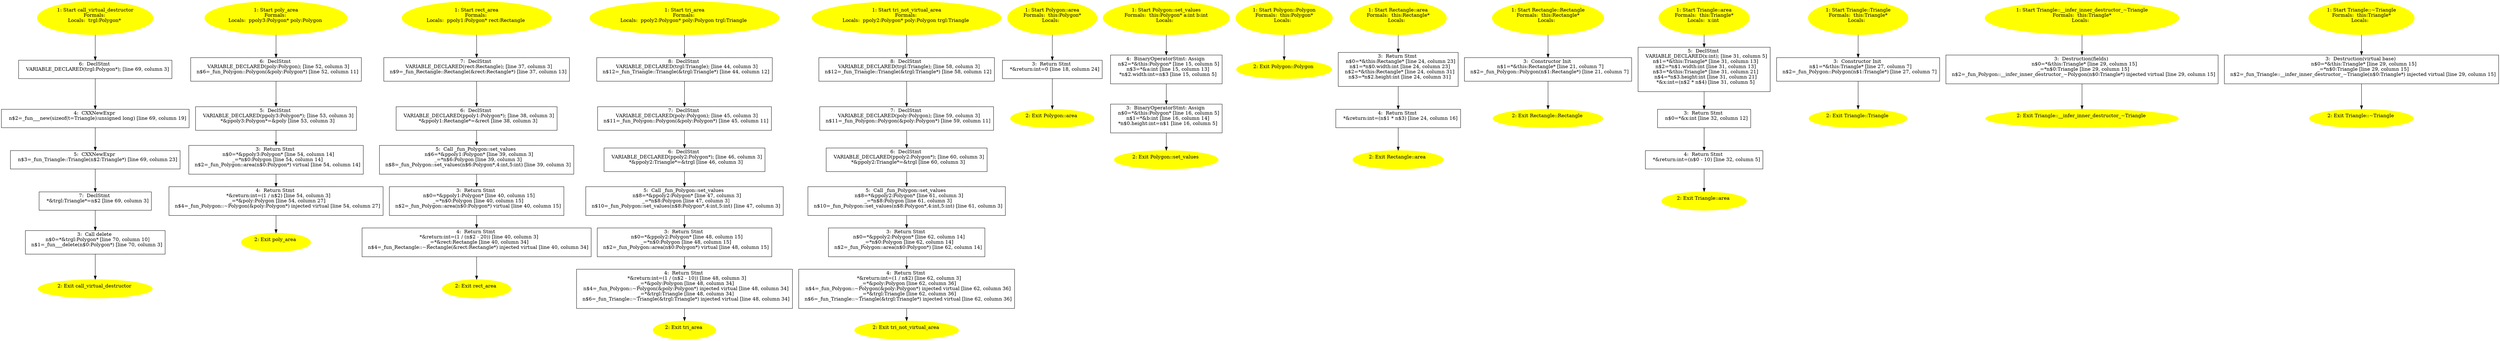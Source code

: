 /* @generated */
digraph cfg {
"call_virtual_destructor#6847397116347440235.d267757a410b72cac399f5e3d0ee0f45_1" [label="1: Start call_virtual_destructor\nFormals: \nLocals:  trgl:Polygon* \n  " color=yellow style=filled]
	

	 "call_virtual_destructor#6847397116347440235.d267757a410b72cac399f5e3d0ee0f45_1" -> "call_virtual_destructor#6847397116347440235.d267757a410b72cac399f5e3d0ee0f45_6" ;
"call_virtual_destructor#6847397116347440235.d267757a410b72cac399f5e3d0ee0f45_2" [label="2: Exit call_virtual_destructor \n  " color=yellow style=filled]
	

"call_virtual_destructor#6847397116347440235.d267757a410b72cac399f5e3d0ee0f45_3" [label="3:  Call delete \n   n$0=*&trgl:Polygon* [line 70, column 10]\n  n$1=_fun___delete(n$0:Polygon*) [line 70, column 3]\n " shape="box"]
	

	 "call_virtual_destructor#6847397116347440235.d267757a410b72cac399f5e3d0ee0f45_3" -> "call_virtual_destructor#6847397116347440235.d267757a410b72cac399f5e3d0ee0f45_2" ;
"call_virtual_destructor#6847397116347440235.d267757a410b72cac399f5e3d0ee0f45_4" [label="4:  CXXNewExpr \n   n$2=_fun___new(sizeof(t=Triangle):unsigned long) [line 69, column 19]\n " shape="box"]
	

	 "call_virtual_destructor#6847397116347440235.d267757a410b72cac399f5e3d0ee0f45_4" -> "call_virtual_destructor#6847397116347440235.d267757a410b72cac399f5e3d0ee0f45_5" ;
"call_virtual_destructor#6847397116347440235.d267757a410b72cac399f5e3d0ee0f45_5" [label="5:  CXXNewExpr \n   n$3=_fun_Triangle::Triangle(n$2:Triangle*) [line 69, column 23]\n " shape="box"]
	

	 "call_virtual_destructor#6847397116347440235.d267757a410b72cac399f5e3d0ee0f45_5" -> "call_virtual_destructor#6847397116347440235.d267757a410b72cac399f5e3d0ee0f45_7" ;
"call_virtual_destructor#6847397116347440235.d267757a410b72cac399f5e3d0ee0f45_6" [label="6:  DeclStmt \n   VARIABLE_DECLARED(trgl:Polygon*); [line 69, column 3]\n " shape="box"]
	

	 "call_virtual_destructor#6847397116347440235.d267757a410b72cac399f5e3d0ee0f45_6" -> "call_virtual_destructor#6847397116347440235.d267757a410b72cac399f5e3d0ee0f45_4" ;
"call_virtual_destructor#6847397116347440235.d267757a410b72cac399f5e3d0ee0f45_7" [label="7:  DeclStmt \n   *&trgl:Triangle*=n$2 [line 69, column 3]\n " shape="box"]
	

	 "call_virtual_destructor#6847397116347440235.d267757a410b72cac399f5e3d0ee0f45_7" -> "call_virtual_destructor#6847397116347440235.d267757a410b72cac399f5e3d0ee0f45_3" ;
"poly_area#4209622570361008343.816833144841084a7fd6071bbff4c354_1" [label="1: Start poly_area\nFormals: \nLocals:  ppoly3:Polygon* poly:Polygon \n  " color=yellow style=filled]
	

	 "poly_area#4209622570361008343.816833144841084a7fd6071bbff4c354_1" -> "poly_area#4209622570361008343.816833144841084a7fd6071bbff4c354_6" ;
"poly_area#4209622570361008343.816833144841084a7fd6071bbff4c354_2" [label="2: Exit poly_area \n  " color=yellow style=filled]
	

"poly_area#4209622570361008343.816833144841084a7fd6071bbff4c354_3" [label="3:  Return Stmt \n   n$0=*&ppoly3:Polygon* [line 54, column 14]\n  _=*n$0:Polygon [line 54, column 14]\n  n$2=_fun_Polygon::area(n$0:Polygon*) virtual [line 54, column 14]\n " shape="box"]
	

	 "poly_area#4209622570361008343.816833144841084a7fd6071bbff4c354_3" -> "poly_area#4209622570361008343.816833144841084a7fd6071bbff4c354_4" ;
"poly_area#4209622570361008343.816833144841084a7fd6071bbff4c354_4" [label="4:  Return Stmt \n   *&return:int=(1 / n$2) [line 54, column 3]\n  _=*&poly:Polygon [line 54, column 27]\n  n$4=_fun_Polygon::~Polygon(&poly:Polygon*) injected virtual [line 54, column 27]\n " shape="box"]
	

	 "poly_area#4209622570361008343.816833144841084a7fd6071bbff4c354_4" -> "poly_area#4209622570361008343.816833144841084a7fd6071bbff4c354_2" ;
"poly_area#4209622570361008343.816833144841084a7fd6071bbff4c354_5" [label="5:  DeclStmt \n   VARIABLE_DECLARED(ppoly3:Polygon*); [line 53, column 3]\n  *&ppoly3:Polygon*=&poly [line 53, column 3]\n " shape="box"]
	

	 "poly_area#4209622570361008343.816833144841084a7fd6071bbff4c354_5" -> "poly_area#4209622570361008343.816833144841084a7fd6071bbff4c354_3" ;
"poly_area#4209622570361008343.816833144841084a7fd6071bbff4c354_6" [label="6:  DeclStmt \n   VARIABLE_DECLARED(poly:Polygon); [line 52, column 3]\n  n$6=_fun_Polygon::Polygon(&poly:Polygon*) [line 52, column 11]\n " shape="box"]
	

	 "poly_area#4209622570361008343.816833144841084a7fd6071bbff4c354_6" -> "poly_area#4209622570361008343.816833144841084a7fd6071bbff4c354_5" ;
"rect_area#9087317270636867019.dedb17c23e2d96ddd6e1087003e78815_1" [label="1: Start rect_area\nFormals: \nLocals:  ppoly1:Polygon* rect:Rectangle \n  " color=yellow style=filled]
	

	 "rect_area#9087317270636867019.dedb17c23e2d96ddd6e1087003e78815_1" -> "rect_area#9087317270636867019.dedb17c23e2d96ddd6e1087003e78815_7" ;
"rect_area#9087317270636867019.dedb17c23e2d96ddd6e1087003e78815_2" [label="2: Exit rect_area \n  " color=yellow style=filled]
	

"rect_area#9087317270636867019.dedb17c23e2d96ddd6e1087003e78815_3" [label="3:  Return Stmt \n   n$0=*&ppoly1:Polygon* [line 40, column 15]\n  _=*n$0:Polygon [line 40, column 15]\n  n$2=_fun_Polygon::area(n$0:Polygon*) virtual [line 40, column 15]\n " shape="box"]
	

	 "rect_area#9087317270636867019.dedb17c23e2d96ddd6e1087003e78815_3" -> "rect_area#9087317270636867019.dedb17c23e2d96ddd6e1087003e78815_4" ;
"rect_area#9087317270636867019.dedb17c23e2d96ddd6e1087003e78815_4" [label="4:  Return Stmt \n   *&return:int=(1 / (n$2 - 20)) [line 40, column 3]\n  _=*&rect:Rectangle [line 40, column 34]\n  n$4=_fun_Rectangle::~Rectangle(&rect:Rectangle*) injected virtual [line 40, column 34]\n " shape="box"]
	

	 "rect_area#9087317270636867019.dedb17c23e2d96ddd6e1087003e78815_4" -> "rect_area#9087317270636867019.dedb17c23e2d96ddd6e1087003e78815_2" ;
"rect_area#9087317270636867019.dedb17c23e2d96ddd6e1087003e78815_5" [label="5:  Call _fun_Polygon::set_values \n   n$6=*&ppoly1:Polygon* [line 39, column 3]\n  _=*n$6:Polygon [line 39, column 3]\n  n$8=_fun_Polygon::set_values(n$6:Polygon*,4:int,5:int) [line 39, column 3]\n " shape="box"]
	

	 "rect_area#9087317270636867019.dedb17c23e2d96ddd6e1087003e78815_5" -> "rect_area#9087317270636867019.dedb17c23e2d96ddd6e1087003e78815_3" ;
"rect_area#9087317270636867019.dedb17c23e2d96ddd6e1087003e78815_6" [label="6:  DeclStmt \n   VARIABLE_DECLARED(ppoly1:Polygon*); [line 38, column 3]\n  *&ppoly1:Rectangle*=&rect [line 38, column 3]\n " shape="box"]
	

	 "rect_area#9087317270636867019.dedb17c23e2d96ddd6e1087003e78815_6" -> "rect_area#9087317270636867019.dedb17c23e2d96ddd6e1087003e78815_5" ;
"rect_area#9087317270636867019.dedb17c23e2d96ddd6e1087003e78815_7" [label="7:  DeclStmt \n   VARIABLE_DECLARED(rect:Rectangle); [line 37, column 3]\n  n$9=_fun_Rectangle::Rectangle(&rect:Rectangle*) [line 37, column 13]\n " shape="box"]
	

	 "rect_area#9087317270636867019.dedb17c23e2d96ddd6e1087003e78815_7" -> "rect_area#9087317270636867019.dedb17c23e2d96ddd6e1087003e78815_6" ;
"tri_area#1215149030941579879.cc7663ab4ea89457778545059b70bc38_1" [label="1: Start tri_area\nFormals: \nLocals:  ppoly2:Polygon* poly:Polygon trgl:Triangle \n  " color=yellow style=filled]
	

	 "tri_area#1215149030941579879.cc7663ab4ea89457778545059b70bc38_1" -> "tri_area#1215149030941579879.cc7663ab4ea89457778545059b70bc38_8" ;
"tri_area#1215149030941579879.cc7663ab4ea89457778545059b70bc38_2" [label="2: Exit tri_area \n  " color=yellow style=filled]
	

"tri_area#1215149030941579879.cc7663ab4ea89457778545059b70bc38_3" [label="3:  Return Stmt \n   n$0=*&ppoly2:Polygon* [line 48, column 15]\n  _=*n$0:Polygon [line 48, column 15]\n  n$2=_fun_Polygon::area(n$0:Polygon*) virtual [line 48, column 15]\n " shape="box"]
	

	 "tri_area#1215149030941579879.cc7663ab4ea89457778545059b70bc38_3" -> "tri_area#1215149030941579879.cc7663ab4ea89457778545059b70bc38_4" ;
"tri_area#1215149030941579879.cc7663ab4ea89457778545059b70bc38_4" [label="4:  Return Stmt \n   *&return:int=(1 / (n$2 - 10)) [line 48, column 3]\n  _=*&poly:Polygon [line 48, column 34]\n  n$4=_fun_Polygon::~Polygon(&poly:Polygon*) injected virtual [line 48, column 34]\n  _=*&trgl:Triangle [line 48, column 34]\n  n$6=_fun_Triangle::~Triangle(&trgl:Triangle*) injected virtual [line 48, column 34]\n " shape="box"]
	

	 "tri_area#1215149030941579879.cc7663ab4ea89457778545059b70bc38_4" -> "tri_area#1215149030941579879.cc7663ab4ea89457778545059b70bc38_2" ;
"tri_area#1215149030941579879.cc7663ab4ea89457778545059b70bc38_5" [label="5:  Call _fun_Polygon::set_values \n   n$8=*&ppoly2:Polygon* [line 47, column 3]\n  _=*n$8:Polygon [line 47, column 3]\n  n$10=_fun_Polygon::set_values(n$8:Polygon*,4:int,5:int) [line 47, column 3]\n " shape="box"]
	

	 "tri_area#1215149030941579879.cc7663ab4ea89457778545059b70bc38_5" -> "tri_area#1215149030941579879.cc7663ab4ea89457778545059b70bc38_3" ;
"tri_area#1215149030941579879.cc7663ab4ea89457778545059b70bc38_6" [label="6:  DeclStmt \n   VARIABLE_DECLARED(ppoly2:Polygon*); [line 46, column 3]\n  *&ppoly2:Triangle*=&trgl [line 46, column 3]\n " shape="box"]
	

	 "tri_area#1215149030941579879.cc7663ab4ea89457778545059b70bc38_6" -> "tri_area#1215149030941579879.cc7663ab4ea89457778545059b70bc38_5" ;
"tri_area#1215149030941579879.cc7663ab4ea89457778545059b70bc38_7" [label="7:  DeclStmt \n   VARIABLE_DECLARED(poly:Polygon); [line 45, column 3]\n  n$11=_fun_Polygon::Polygon(&poly:Polygon*) [line 45, column 11]\n " shape="box"]
	

	 "tri_area#1215149030941579879.cc7663ab4ea89457778545059b70bc38_7" -> "tri_area#1215149030941579879.cc7663ab4ea89457778545059b70bc38_6" ;
"tri_area#1215149030941579879.cc7663ab4ea89457778545059b70bc38_8" [label="8:  DeclStmt \n   VARIABLE_DECLARED(trgl:Triangle); [line 44, column 3]\n  n$12=_fun_Triangle::Triangle(&trgl:Triangle*) [line 44, column 12]\n " shape="box"]
	

	 "tri_area#1215149030941579879.cc7663ab4ea89457778545059b70bc38_8" -> "tri_area#1215149030941579879.cc7663ab4ea89457778545059b70bc38_7" ;
"tri_not_virtual_area#9435562296359660595.88e7106fc7dcfd34401502a9deb415ac_1" [label="1: Start tri_not_virtual_area\nFormals: \nLocals:  ppoly2:Polygon* poly:Polygon trgl:Triangle \n  " color=yellow style=filled]
	

	 "tri_not_virtual_area#9435562296359660595.88e7106fc7dcfd34401502a9deb415ac_1" -> "tri_not_virtual_area#9435562296359660595.88e7106fc7dcfd34401502a9deb415ac_8" ;
"tri_not_virtual_area#9435562296359660595.88e7106fc7dcfd34401502a9deb415ac_2" [label="2: Exit tri_not_virtual_area \n  " color=yellow style=filled]
	

"tri_not_virtual_area#9435562296359660595.88e7106fc7dcfd34401502a9deb415ac_3" [label="3:  Return Stmt \n   n$0=*&ppoly2:Polygon* [line 62, column 14]\n  _=*n$0:Polygon [line 62, column 14]\n  n$2=_fun_Polygon::area(n$0:Polygon*) [line 62, column 14]\n " shape="box"]
	

	 "tri_not_virtual_area#9435562296359660595.88e7106fc7dcfd34401502a9deb415ac_3" -> "tri_not_virtual_area#9435562296359660595.88e7106fc7dcfd34401502a9deb415ac_4" ;
"tri_not_virtual_area#9435562296359660595.88e7106fc7dcfd34401502a9deb415ac_4" [label="4:  Return Stmt \n   *&return:int=(1 / n$2) [line 62, column 3]\n  _=*&poly:Polygon [line 62, column 36]\n  n$4=_fun_Polygon::~Polygon(&poly:Polygon*) injected virtual [line 62, column 36]\n  _=*&trgl:Triangle [line 62, column 36]\n  n$6=_fun_Triangle::~Triangle(&trgl:Triangle*) injected virtual [line 62, column 36]\n " shape="box"]
	

	 "tri_not_virtual_area#9435562296359660595.88e7106fc7dcfd34401502a9deb415ac_4" -> "tri_not_virtual_area#9435562296359660595.88e7106fc7dcfd34401502a9deb415ac_2" ;
"tri_not_virtual_area#9435562296359660595.88e7106fc7dcfd34401502a9deb415ac_5" [label="5:  Call _fun_Polygon::set_values \n   n$8=*&ppoly2:Polygon* [line 61, column 3]\n  _=*n$8:Polygon [line 61, column 3]\n  n$10=_fun_Polygon::set_values(n$8:Polygon*,4:int,5:int) [line 61, column 3]\n " shape="box"]
	

	 "tri_not_virtual_area#9435562296359660595.88e7106fc7dcfd34401502a9deb415ac_5" -> "tri_not_virtual_area#9435562296359660595.88e7106fc7dcfd34401502a9deb415ac_3" ;
"tri_not_virtual_area#9435562296359660595.88e7106fc7dcfd34401502a9deb415ac_6" [label="6:  DeclStmt \n   VARIABLE_DECLARED(ppoly2:Polygon*); [line 60, column 3]\n  *&ppoly2:Triangle*=&trgl [line 60, column 3]\n " shape="box"]
	

	 "tri_not_virtual_area#9435562296359660595.88e7106fc7dcfd34401502a9deb415ac_6" -> "tri_not_virtual_area#9435562296359660595.88e7106fc7dcfd34401502a9deb415ac_5" ;
"tri_not_virtual_area#9435562296359660595.88e7106fc7dcfd34401502a9deb415ac_7" [label="7:  DeclStmt \n   VARIABLE_DECLARED(poly:Polygon); [line 59, column 3]\n  n$11=_fun_Polygon::Polygon(&poly:Polygon*) [line 59, column 11]\n " shape="box"]
	

	 "tri_not_virtual_area#9435562296359660595.88e7106fc7dcfd34401502a9deb415ac_7" -> "tri_not_virtual_area#9435562296359660595.88e7106fc7dcfd34401502a9deb415ac_6" ;
"tri_not_virtual_area#9435562296359660595.88e7106fc7dcfd34401502a9deb415ac_8" [label="8:  DeclStmt \n   VARIABLE_DECLARED(trgl:Triangle); [line 58, column 3]\n  n$12=_fun_Triangle::Triangle(&trgl:Triangle*) [line 58, column 12]\n " shape="box"]
	

	 "tri_not_virtual_area#9435562296359660595.88e7106fc7dcfd34401502a9deb415ac_8" -> "tri_not_virtual_area#9435562296359660595.88e7106fc7dcfd34401502a9deb415ac_7" ;
"area#Polygon#(14534668876010564879).ccccc470b1eafda401273f4b27bbfa9f_1" [label="1: Start Polygon::area\nFormals:  this:Polygon*\nLocals:  \n  " color=yellow style=filled]
	

	 "area#Polygon#(14534668876010564879).ccccc470b1eafda401273f4b27bbfa9f_1" -> "area#Polygon#(14534668876010564879).ccccc470b1eafda401273f4b27bbfa9f_3" ;
"area#Polygon#(14534668876010564879).ccccc470b1eafda401273f4b27bbfa9f_2" [label="2: Exit Polygon::area \n  " color=yellow style=filled]
	

"area#Polygon#(14534668876010564879).ccccc470b1eafda401273f4b27bbfa9f_3" [label="3:  Return Stmt \n   *&return:int=0 [line 18, column 24]\n " shape="box"]
	

	 "area#Polygon#(14534668876010564879).ccccc470b1eafda401273f4b27bbfa9f_3" -> "area#Polygon#(14534668876010564879).ccccc470b1eafda401273f4b27bbfa9f_2" ;
"set_values#Polygon#(2698446688876490094).f9216ba6d3085c8bce59aeddec27f348_1" [label="1: Start Polygon::set_values\nFormals:  this:Polygon* a:int b:int\nLocals:  \n  " color=yellow style=filled]
	

	 "set_values#Polygon#(2698446688876490094).f9216ba6d3085c8bce59aeddec27f348_1" -> "set_values#Polygon#(2698446688876490094).f9216ba6d3085c8bce59aeddec27f348_4" ;
"set_values#Polygon#(2698446688876490094).f9216ba6d3085c8bce59aeddec27f348_2" [label="2: Exit Polygon::set_values \n  " color=yellow style=filled]
	

"set_values#Polygon#(2698446688876490094).f9216ba6d3085c8bce59aeddec27f348_3" [label="3:  BinaryOperatorStmt: Assign \n   n$0=*&this:Polygon* [line 16, column 5]\n  n$1=*&b:int [line 16, column 14]\n  *n$0.height:int=n$1 [line 16, column 5]\n " shape="box"]
	

	 "set_values#Polygon#(2698446688876490094).f9216ba6d3085c8bce59aeddec27f348_3" -> "set_values#Polygon#(2698446688876490094).f9216ba6d3085c8bce59aeddec27f348_2" ;
"set_values#Polygon#(2698446688876490094).f9216ba6d3085c8bce59aeddec27f348_4" [label="4:  BinaryOperatorStmt: Assign \n   n$2=*&this:Polygon* [line 15, column 5]\n  n$3=*&a:int [line 15, column 13]\n  *n$2.width:int=n$3 [line 15, column 5]\n " shape="box"]
	

	 "set_values#Polygon#(2698446688876490094).f9216ba6d3085c8bce59aeddec27f348_4" -> "set_values#Polygon#(2698446688876490094).f9216ba6d3085c8bce59aeddec27f348_3" ;
"Polygon#Polygon#{10850889526924573388}.39fcc5831c0234f5743317d6969628c2_1" [label="1: Start Polygon::Polygon\nFormals:  this:Polygon*\nLocals:  \n  " color=yellow style=filled]
	

	 "Polygon#Polygon#{10850889526924573388}.39fcc5831c0234f5743317d6969628c2_1" -> "Polygon#Polygon#{10850889526924573388}.39fcc5831c0234f5743317d6969628c2_2" ;
"Polygon#Polygon#{10850889526924573388}.39fcc5831c0234f5743317d6969628c2_2" [label="2: Exit Polygon::Polygon \n  " color=yellow style=filled]
	

"area#Rectangle#(14534668876010564879).9b17971eaa6024f5a21d98d4b495fbd8_1" [label="1: Start Rectangle::area\nFormals:  this:Rectangle*\nLocals:  \n  " color=yellow style=filled]
	

	 "area#Rectangle#(14534668876010564879).9b17971eaa6024f5a21d98d4b495fbd8_1" -> "area#Rectangle#(14534668876010564879).9b17971eaa6024f5a21d98d4b495fbd8_3" ;
"area#Rectangle#(14534668876010564879).9b17971eaa6024f5a21d98d4b495fbd8_2" [label="2: Exit Rectangle::area \n  " color=yellow style=filled]
	

"area#Rectangle#(14534668876010564879).9b17971eaa6024f5a21d98d4b495fbd8_3" [label="3:  Return Stmt \n   n$0=*&this:Rectangle* [line 24, column 23]\n  n$1=*n$0.width:int [line 24, column 23]\n  n$2=*&this:Rectangle* [line 24, column 31]\n  n$3=*n$2.height:int [line 24, column 31]\n " shape="box"]
	

	 "area#Rectangle#(14534668876010564879).9b17971eaa6024f5a21d98d4b495fbd8_3" -> "area#Rectangle#(14534668876010564879).9b17971eaa6024f5a21d98d4b495fbd8_4" ;
"area#Rectangle#(14534668876010564879).9b17971eaa6024f5a21d98d4b495fbd8_4" [label="4:  Return Stmt \n   *&return:int=(n$1 * n$3) [line 24, column 16]\n " shape="box"]
	

	 "area#Rectangle#(14534668876010564879).9b17971eaa6024f5a21d98d4b495fbd8_4" -> "area#Rectangle#(14534668876010564879).9b17971eaa6024f5a21d98d4b495fbd8_2" ;
"Rectangle#Rectangle#{548993796743293985}.386f89cceb4c14e4fc014bcc1ec86f4b_1" [label="1: Start Rectangle::Rectangle\nFormals:  this:Rectangle*\nLocals:  \n  " color=yellow style=filled]
	

	 "Rectangle#Rectangle#{548993796743293985}.386f89cceb4c14e4fc014bcc1ec86f4b_1" -> "Rectangle#Rectangle#{548993796743293985}.386f89cceb4c14e4fc014bcc1ec86f4b_3" ;
"Rectangle#Rectangle#{548993796743293985}.386f89cceb4c14e4fc014bcc1ec86f4b_2" [label="2: Exit Rectangle::Rectangle \n  " color=yellow style=filled]
	

"Rectangle#Rectangle#{548993796743293985}.386f89cceb4c14e4fc014bcc1ec86f4b_3" [label="3:  Constructor Init \n   n$1=*&this:Rectangle* [line 21, column 7]\n  n$2=_fun_Polygon::Polygon(n$1:Rectangle*) [line 21, column 7]\n " shape="box"]
	

	 "Rectangle#Rectangle#{548993796743293985}.386f89cceb4c14e4fc014bcc1ec86f4b_3" -> "Rectangle#Rectangle#{548993796743293985}.386f89cceb4c14e4fc014bcc1ec86f4b_2" ;
"area#Triangle#(14534668876010564879).b2c96bbb8f170e9d12180637dc0d6da3_1" [label="1: Start Triangle::area\nFormals:  this:Triangle*\nLocals:  x:int \n  " color=yellow style=filled]
	

	 "area#Triangle#(14534668876010564879).b2c96bbb8f170e9d12180637dc0d6da3_1" -> "area#Triangle#(14534668876010564879).b2c96bbb8f170e9d12180637dc0d6da3_5" ;
"area#Triangle#(14534668876010564879).b2c96bbb8f170e9d12180637dc0d6da3_2" [label="2: Exit Triangle::area \n  " color=yellow style=filled]
	

"area#Triangle#(14534668876010564879).b2c96bbb8f170e9d12180637dc0d6da3_3" [label="3:  Return Stmt \n   n$0=*&x:int [line 32, column 12]\n " shape="box"]
	

	 "area#Triangle#(14534668876010564879).b2c96bbb8f170e9d12180637dc0d6da3_3" -> "area#Triangle#(14534668876010564879).b2c96bbb8f170e9d12180637dc0d6da3_4" ;
"area#Triangle#(14534668876010564879).b2c96bbb8f170e9d12180637dc0d6da3_4" [label="4:  Return Stmt \n   *&return:int=(n$0 - 10) [line 32, column 5]\n " shape="box"]
	

	 "area#Triangle#(14534668876010564879).b2c96bbb8f170e9d12180637dc0d6da3_4" -> "area#Triangle#(14534668876010564879).b2c96bbb8f170e9d12180637dc0d6da3_2" ;
"area#Triangle#(14534668876010564879).b2c96bbb8f170e9d12180637dc0d6da3_5" [label="5:  DeclStmt \n   VARIABLE_DECLARED(x:int); [line 31, column 5]\n  n$1=*&this:Triangle* [line 31, column 13]\n  n$2=*n$1.width:int [line 31, column 13]\n  n$3=*&this:Triangle* [line 31, column 21]\n  n$4=*n$3.height:int [line 31, column 21]\n  *&x:int=(n$2 * n$4) [line 31, column 5]\n " shape="box"]
	

	 "area#Triangle#(14534668876010564879).b2c96bbb8f170e9d12180637dc0d6da3_5" -> "area#Triangle#(14534668876010564879).b2c96bbb8f170e9d12180637dc0d6da3_3" ;
"Triangle#Triangle#{15421032765127472541}.26bfd28d102273793a62fe013a50a7d1_1" [label="1: Start Triangle::Triangle\nFormals:  this:Triangle*\nLocals:  \n  " color=yellow style=filled]
	

	 "Triangle#Triangle#{15421032765127472541}.26bfd28d102273793a62fe013a50a7d1_1" -> "Triangle#Triangle#{15421032765127472541}.26bfd28d102273793a62fe013a50a7d1_3" ;
"Triangle#Triangle#{15421032765127472541}.26bfd28d102273793a62fe013a50a7d1_2" [label="2: Exit Triangle::Triangle \n  " color=yellow style=filled]
	

"Triangle#Triangle#{15421032765127472541}.26bfd28d102273793a62fe013a50a7d1_3" [label="3:  Constructor Init \n   n$1=*&this:Triangle* [line 27, column 7]\n  n$2=_fun_Polygon::Polygon(n$1:Triangle*) [line 27, column 7]\n " shape="box"]
	

	 "Triangle#Triangle#{15421032765127472541}.26bfd28d102273793a62fe013a50a7d1_3" -> "Triangle#Triangle#{15421032765127472541}.26bfd28d102273793a62fe013a50a7d1_2" ;
"__infer_inner_destructor_~Triangle#Triangle#(14073216405110724792).c04c3fa3cd50a3125c149616f3af0105_1" [label="1: Start Triangle::__infer_inner_destructor_~Triangle\nFormals:  this:Triangle*\nLocals:  \n  " color=yellow style=filled]
	

	 "__infer_inner_destructor_~Triangle#Triangle#(14073216405110724792).c04c3fa3cd50a3125c149616f3af0105_1" -> "__infer_inner_destructor_~Triangle#Triangle#(14073216405110724792).c04c3fa3cd50a3125c149616f3af0105_3" ;
"__infer_inner_destructor_~Triangle#Triangle#(14073216405110724792).c04c3fa3cd50a3125c149616f3af0105_2" [label="2: Exit Triangle::__infer_inner_destructor_~Triangle \n  " color=yellow style=filled]
	

"__infer_inner_destructor_~Triangle#Triangle#(14073216405110724792).c04c3fa3cd50a3125c149616f3af0105_3" [label="3:  Destruction(fields) \n   n$0=*&this:Triangle* [line 29, column 15]\n  _=*n$0:Triangle [line 29, column 15]\n  n$2=_fun_Polygon::__infer_inner_destructor_~Polygon(n$0:Triangle*) injected virtual [line 29, column 15]\n " shape="box"]
	

	 "__infer_inner_destructor_~Triangle#Triangle#(14073216405110724792).c04c3fa3cd50a3125c149616f3af0105_3" -> "__infer_inner_destructor_~Triangle#Triangle#(14073216405110724792).c04c3fa3cd50a3125c149616f3af0105_2" ;
"~Triangle#Triangle#(14073216405110724792).8adff4889e6d988a35e49531a9afaad5_1" [label="1: Start Triangle::~Triangle\nFormals:  this:Triangle*\nLocals:  \n  " color=yellow style=filled]
	

	 "~Triangle#Triangle#(14073216405110724792).8adff4889e6d988a35e49531a9afaad5_1" -> "~Triangle#Triangle#(14073216405110724792).8adff4889e6d988a35e49531a9afaad5_3" ;
"~Triangle#Triangle#(14073216405110724792).8adff4889e6d988a35e49531a9afaad5_2" [label="2: Exit Triangle::~Triangle \n  " color=yellow style=filled]
	

"~Triangle#Triangle#(14073216405110724792).8adff4889e6d988a35e49531a9afaad5_3" [label="3:  Destruction(virtual base) \n   n$0=*&this:Triangle* [line 29, column 15]\n  _=*n$0:Triangle [line 29, column 15]\n  n$2=_fun_Triangle::__infer_inner_destructor_~Triangle(n$0:Triangle*) injected virtual [line 29, column 15]\n " shape="box"]
	

	 "~Triangle#Triangle#(14073216405110724792).8adff4889e6d988a35e49531a9afaad5_3" -> "~Triangle#Triangle#(14073216405110724792).8adff4889e6d988a35e49531a9afaad5_2" ;
}
